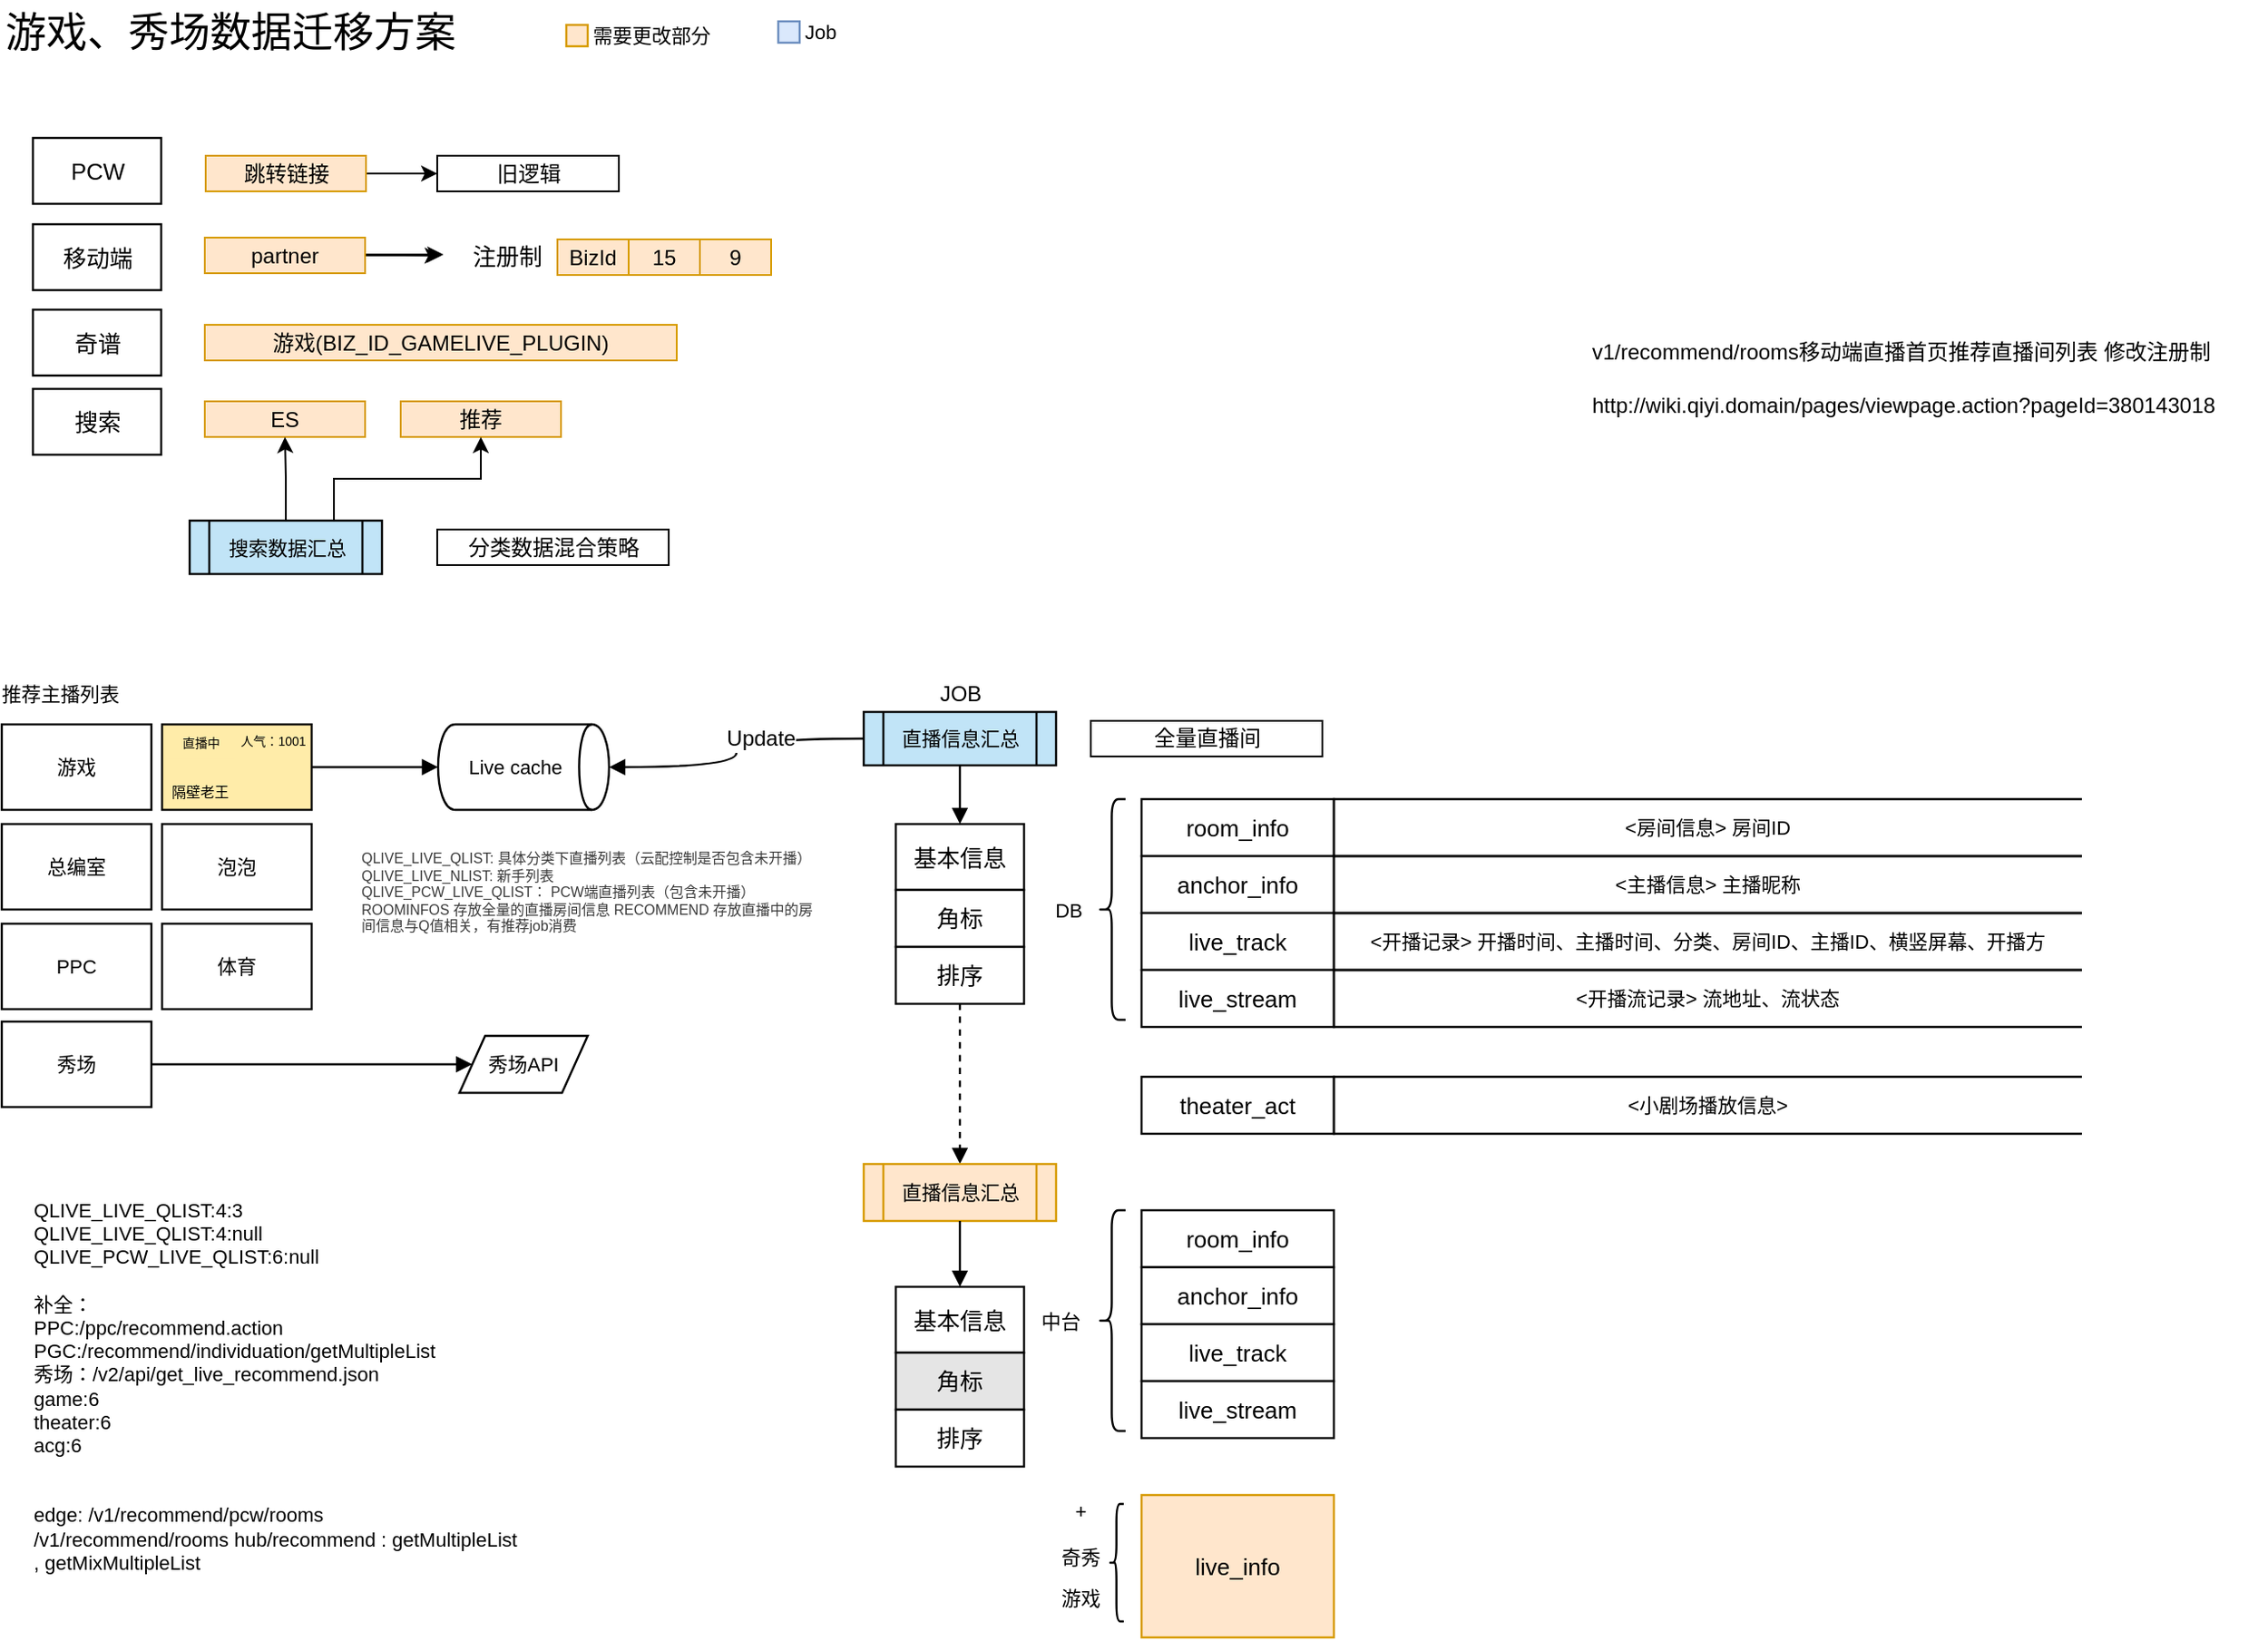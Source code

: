 <mxfile version="10.7.7" type="github"><diagram id="skRj7yBhkq7n6dOy-Ag1" name="Page-1"><mxGraphModel dx="1165" dy="663" grid="1" gridSize="10" guides="1" tooltips="1" connect="1" arrows="1" fold="1" page="1" pageScale="1" pageWidth="827" pageHeight="1169" math="0" shadow="0"><root><mxCell id="0"/><mxCell id="1" parent="0"/><mxCell id="RPP8G9Le9WKbLooMua4y-100" value="" style="strokeColor=none;fillColor=none;fontSize=11;spacing=5;strokeOpacity=100;strokeWidth=1.2;" vertex="1" parent="1"><mxGeometry x="592" y="873" width="57" height="66" as="geometry"/></mxCell><mxCell id="RPP8G9Le9WKbLooMua4y-101" value="" style="shape=curlyBracket;rounded=1;fontSize=11;spacing=5;strokeOpacity=100;strokeWidth=1.2;" vertex="1" parent="RPP8G9Le9WKbLooMua4y-100"><mxGeometry x="48.75" width="8.25" height="66" as="geometry"/></mxCell><mxCell id="RPP8G9Le9WKbLooMua4y-102" value="" style="strokeColor=none;fillColor=none;fontSize=11;spacing=5;strokeOpacity=100;strokeWidth=1.2;" vertex="1" parent="RPP8G9Le9WKbLooMua4y-100"><mxGeometry width="48.75" height="66" as="geometry"/></mxCell><mxCell id="wUOF1Uhr7Mo0igRUkZNM-8" style="edgeStyle=orthogonalEdgeStyle;rounded=0;orthogonalLoop=1;jettySize=auto;html=1;exitX=1;exitY=0.5;exitDx=0;exitDy=0;" parent="1" source="wUOF1Uhr7Mo0igRUkZNM-6" target="wUOF1Uhr7Mo0igRUkZNM-7" edge="1"><mxGeometry relative="1" as="geometry"/></mxCell><mxCell id="wUOF1Uhr7Mo0igRUkZNM-6" value="&lt;span&gt;跳转链接&lt;/span&gt;" style="rounded=0;whiteSpace=wrap;html=1;align=center;fillColor=#ffe6cc;strokeColor=#d79b00;" parent="1" vertex="1"><mxGeometry x="133.5" y="115.5" width="90" height="20" as="geometry"/></mxCell><mxCell id="wUOF1Uhr7Mo0igRUkZNM-7" value="&lt;span&gt;旧逻辑&lt;/span&gt;" style="rounded=0;whiteSpace=wrap;html=1;align=center;" parent="1" vertex="1"><mxGeometry x="263.5" y="115.5" width="102" height="20" as="geometry"/></mxCell><mxCell id="RPP8G9Le9WKbLooMua4y-1" value="v1/recommend/rooms移动端直播首页推荐直播间列表 修改注册制" style="text;html=1;" vertex="1" parent="1"><mxGeometry x="910" y="212" width="370" height="30" as="geometry"/></mxCell><mxCell id="RPP8G9Le9WKbLooMua4y-108" style="edgeStyle=orthogonalEdgeStyle;rounded=0;orthogonalLoop=1;jettySize=auto;html=1;exitX=1;exitY=0.5;exitDx=0;exitDy=0;fontSize=23;fontColor=#000000;" edge="1" parent="1" source="RPP8G9Le9WKbLooMua4y-2"><mxGeometry relative="1" as="geometry"><mxPoint x="265.5" y="171.672" as="targetPoint"/></mxGeometry></mxCell><mxCell id="RPP8G9Le9WKbLooMua4y-113" value="" style="edgeStyle=orthogonalEdgeStyle;rounded=0;orthogonalLoop=1;jettySize=auto;html=1;fontSize=23;fontColor=#000000;" edge="1" parent="1" source="RPP8G9Le9WKbLooMua4y-2"><mxGeometry relative="1" as="geometry"><mxPoint x="267" y="171" as="targetPoint"/></mxGeometry></mxCell><mxCell id="RPP8G9Le9WKbLooMua4y-2" value="&lt;span&gt;partner&lt;br&gt;&lt;/span&gt;" style="rounded=0;whiteSpace=wrap;html=1;align=center;fillColor=#ffe6cc;strokeColor=#d79b00;" vertex="1" parent="1"><mxGeometry x="133" y="161.5" width="90" height="20" as="geometry"/></mxCell><mxCell id="RPP8G9Le9WKbLooMua4y-3" value="&lt;span&gt;15&lt;br&gt;&lt;/span&gt;" style="rounded=0;whiteSpace=wrap;html=1;align=center;fillColor=#ffe6cc;strokeColor=#d79b00;" vertex="1" parent="1"><mxGeometry x="371" y="162.5" width="40" height="20" as="geometry"/></mxCell><mxCell id="RPP8G9Le9WKbLooMua4y-4" value="&lt;span&gt;9&lt;br&gt;&lt;/span&gt;" style="rounded=0;whiteSpace=wrap;html=1;align=center;fillColor=#ffe6cc;strokeColor=#d79b00;" vertex="1" parent="1"><mxGeometry x="411" y="162.5" width="40" height="20" as="geometry"/></mxCell><mxCell id="RPP8G9Le9WKbLooMua4y-5" value="&lt;span&gt;BizId&lt;br&gt;&lt;/span&gt;" style="rounded=0;whiteSpace=wrap;html=1;align=center;fillColor=#ffe6cc;strokeColor=#d79b00;" vertex="1" parent="1"><mxGeometry x="331" y="162.5" width="40" height="20" as="geometry"/></mxCell><mxCell id="RPP8G9Le9WKbLooMua4y-9" value="&lt;span&gt;游戏(&lt;/span&gt;&lt;span&gt;BIZ_ID_GAMELIVE_PLUGIN&lt;/span&gt;&lt;span&gt;)&lt;br&gt;&lt;/span&gt;" style="rounded=0;whiteSpace=wrap;html=1;align=center;fillColor=#ffe6cc;strokeColor=#d79b00;" vertex="1" parent="1"><mxGeometry x="133" y="210.5" width="265" height="20" as="geometry"/></mxCell><UserObject label="http://wiki.qiyi.domain/pages/viewpage.action?pageId=380143018" link="http://wiki.qiyi.domain/pages/viewpage.action?pageId=380143018" id="RPP8G9Le9WKbLooMua4y-11"><mxCell style="text;html=1;" vertex="1" parent="1"><mxGeometry x="910" y="242" width="380" height="30" as="geometry"/></mxCell></UserObject><mxCell id="RPP8G9Le9WKbLooMua4y-14" value="&lt;span&gt;ES&lt;br&gt;&lt;/span&gt;" style="rounded=0;whiteSpace=wrap;html=1;align=center;fillColor=#ffe6cc;strokeColor=#d79b00;" vertex="1" parent="1"><mxGeometry x="133" y="253.5" width="90" height="20" as="geometry"/></mxCell><mxCell id="RPP8G9Le9WKbLooMua4y-15" value="推荐" style="rounded=0;whiteSpace=wrap;html=1;align=center;fillColor=#ffe6cc;strokeColor=#d79b00;" vertex="1" parent="1"><mxGeometry x="243" y="253.5" width="90" height="20" as="geometry"/></mxCell><mxCell id="RPP8G9Le9WKbLooMua4y-18" value="&lt;span&gt;分类数据混合策略&lt;br&gt;&lt;/span&gt;" style="rounded=0;whiteSpace=wrap;html=1;align=center;" vertex="1" parent="1"><mxGeometry x="263.5" y="325.5" width="130" height="20" as="geometry"/></mxCell><mxCell id="RPP8G9Le9WKbLooMua4y-19" value="&lt;span&gt;全量直播间&lt;br&gt;&lt;/span&gt;" style="rounded=0;whiteSpace=wrap;html=1;align=center;" vertex="1" parent="1"><mxGeometry x="630.5" y="433" width="130" height="20" as="geometry"/></mxCell><mxCell id="RPP8G9Le9WKbLooMua4y-41" value="推荐主播列表" style="html=1;whiteSpace=wrap;fontSize=11;fontColor=#000000;align=left;spacing=0;verticalAlign=middle;strokeOpacity=100;strokeWidth=1.2;strokeColor=none;fillColor=none;" vertex="1" parent="1"><mxGeometry x="19" y="408" width="125" height="20" as="geometry"/></mxCell><mxCell id="RPP8G9Le9WKbLooMua4y-43" value="QLIVE_LIVE_QLIST:4:3&#10;QLIVE_LIVE_QLIST:4:null&#10;QLIVE_PCW_LIVE_QLIST:6:null&#10;&#10;补全：&#10;PPC:/ppc/recommend.action  &#10;PGC:/recommend/individuation/getMultipleList &#10;秀场：/v2/api/get_live_recommend.json&#10;game:6&#10;theater:6&#10;acg:6&#10;&#10;&#10;edge: /v1/recommend/pcw/rooms  /v1/recommend/rooms hub/recommend :  getMultipleList , getMixMultipleList" style="html=1;whiteSpace=wrap;fontSize=11;fontColor=#000000;align=left;spacing=0;verticalAlign=middle;strokeOpacity=100;strokeWidth=1.2;strokeColor=none;fillColor=none;" vertex="1" parent="1"><mxGeometry x="36.5" y="705" width="270" height="203" as="geometry"/></mxCell><mxCell id="RPP8G9Le9WKbLooMua4y-45" value="需要更改部分" style="html=1;whiteSpace=wrap;fontSize=11;fontColor=#000000;spacing=0;strokeOpacity=100;strokeWidth=1.2;strokeColor=none;fillColor=none;" vertex="1" parent="1"><mxGeometry x="312" y="30" width="144" height="36" as="geometry"/></mxCell><mxCell id="RPP8G9Le9WKbLooMua4y-46" value="room_info" style="html=1;whiteSpace=wrap;;fontSize=13;fontColor=#000000;spacing=5;strokeOpacity=100;strokeWidth=1.2;" vertex="1" parent="1"><mxGeometry x="659" y="477" width="108" height="32" as="geometry"/></mxCell><mxCell id="RPP8G9Le9WKbLooMua4y-47" value="anchor_info" style="html=1;whiteSpace=wrap;;fontSize=13;fontColor=#000000;spacing=5;strokeOpacity=100;strokeWidth=1.2;" vertex="1" parent="1"><mxGeometry x="659" y="509" width="108" height="32" as="geometry"/></mxCell><mxCell id="RPP8G9Le9WKbLooMua4y-48" value="live_track" style="html=1;whiteSpace=wrap;;fontSize=13;fontColor=#000000;spacing=5;strokeOpacity=100;strokeWidth=1.2;" vertex="1" parent="1"><mxGeometry x="659" y="541" width="108" height="32" as="geometry"/></mxCell><mxCell id="RPP8G9Le9WKbLooMua4y-49" value="live_stream" style="html=1;whiteSpace=wrap;;fontSize=13;fontColor=#000000;spacing=5;strokeOpacity=100;strokeWidth=1.2;" vertex="1" parent="1"><mxGeometry x="659" y="573" width="108" height="32" as="geometry"/></mxCell><mxCell id="RPP8G9Le9WKbLooMua4y-50" value="&amp;lt;开播记录&amp;gt; 开播时间、主播时间、分类、房间ID、主播ID、横竖屏幕、开播方" style="html=1;whiteSpace=wrap;shape=mxgraph.flowchart.annotation_1;fontSize=11;fontColor=#000000;spacing=5;strokeOpacity=100;strokeWidth=1.2;" vertex="1" parent="1"><mxGeometry x="767" y="541" width="420" height="32" as="geometry"/></mxCell><mxCell id="RPP8G9Le9WKbLooMua4y-51" value="&amp;lt;房间信息&amp;gt; 房间ID" style="html=1;whiteSpace=wrap;shape=mxgraph.flowchart.annotation_1;fontSize=11;fontColor=#000000;spacing=5;strokeOpacity=100;strokeWidth=1.2;" vertex="1" parent="1"><mxGeometry x="767" y="477" width="420" height="32" as="geometry"/></mxCell><mxCell id="RPP8G9Le9WKbLooMua4y-52" value="&amp;lt;主播信息&amp;gt; 主播昵称" style="html=1;whiteSpace=wrap;shape=mxgraph.flowchart.annotation_1;fontSize=11;fontColor=#000000;spacing=5;strokeOpacity=100;strokeWidth=1.2;" vertex="1" parent="1"><mxGeometry x="767" y="509" width="420" height="32" as="geometry"/></mxCell><mxCell id="RPP8G9Le9WKbLooMua4y-53" value="&amp;lt;开播流记录&amp;gt; 流地址、流状态 " style="html=1;whiteSpace=wrap;shape=mxgraph.flowchart.annotation_1;fontSize=11;fontColor=#000000;spacing=5;strokeOpacity=100;strokeWidth=1.2;" vertex="1" parent="1"><mxGeometry x="767" y="573" width="420" height="32" as="geometry"/></mxCell><mxCell id="RPP8G9Le9WKbLooMua4y-54" value="" style="html=1;whiteSpace=wrap;;fontSize=11;spacing=5;strokeOpacity=100;fillOpacity=100;fillColor=#ffeca9;strokeWidth=1.2;" vertex="1" parent="1"><mxGeometry x="109" y="435" width="84" height="48" as="geometry"/></mxCell><mxCell id="RPP8G9Le9WKbLooMua4y-55" value="总编室" style="html=1;whiteSpace=wrap;;fontSize=11;fontColor=#000000;spacing=5;strokeOpacity=100;strokeWidth=1.2;" vertex="1" parent="1"><mxGeometry x="19" y="491" width="84" height="48" as="geometry"/></mxCell><mxCell id="RPP8G9Le9WKbLooMua4y-56" value="泡泡" style="html=1;whiteSpace=wrap;;fontSize=11;fontColor=#000000;spacing=5;strokeOpacity=100;strokeWidth=1.2;" vertex="1" parent="1"><mxGeometry x="109" y="491" width="84" height="48" as="geometry"/></mxCell><mxCell id="RPP8G9Le9WKbLooMua4y-57" value="隔壁老王" style="html=1;whiteSpace=wrap;fontSize=8;fontColor=#000000;spacing=0;strokeOpacity=100;strokeWidth=1.2;strokeColor=none;fillColor=none;" vertex="1" parent="1"><mxGeometry x="109" y="463" width="43" height="20" as="geometry"/></mxCell><mxCell id="RPP8G9Le9WKbLooMua4y-58" value="人气：1001" style="html=1;whiteSpace=wrap;fontSize=7;fontColor=#000000;spacing=0;strokeOpacity=100;strokeWidth=1.2;strokeColor=none;fillColor=none;" vertex="1" parent="1"><mxGeometry x="150" y="435" width="43" height="20" as="geometry"/></mxCell><mxCell id="RPP8G9Le9WKbLooMua4y-59" value="直播中" style="html=1;whiteSpace=wrap;;fontSize=7;fontColor=#000000;spacing=5;verticalAlign=middle;strokeColor=none;fillOpacity=100;fillColor=#ffeca9;strokeWidth=0;align=center;" vertex="1" parent="1"><mxGeometry x="111.5" y="437.0" width="38" height="17" as="geometry"/></mxCell><mxCell id="RPP8G9Le9WKbLooMua4y-60" value="游戏" style="html=1;whiteSpace=wrap;;fontSize=11;fontColor=#000000;spacing=5;strokeOpacity=100;strokeWidth=1.2;" vertex="1" parent="1"><mxGeometry x="19" y="435" width="84" height="48" as="geometry"/></mxCell><mxCell id="RPP8G9Le9WKbLooMua4y-61" value="Live cache" style="html=1;whiteSpace=wrap;shape=cylinder;direction=south;size=0.1;anchorPointDirection=0;boundedLbl=1;;fontSize=11;fontColor=#000000;spacing=5;strokeOpacity=100;strokeWidth=1.2;" vertex="1" parent="1"><mxGeometry x="264" y="435" width="96" height="48" as="geometry"/></mxCell><mxCell id="RPP8G9Le9WKbLooMua4y-62" value="PPC" style="html=1;whiteSpace=wrap;;fontSize=11;fontColor=#000000;spacing=5;strokeOpacity=100;strokeWidth=1.2;" vertex="1" parent="1"><mxGeometry x="19" y="547" width="84" height="48" as="geometry"/></mxCell><mxCell id="RPP8G9Le9WKbLooMua4y-63" value="体育" style="html=1;whiteSpace=wrap;;fontSize=11;fontColor=#000000;spacing=5;strokeOpacity=100;strokeWidth=1.2;" vertex="1" parent="1"><mxGeometry x="109" y="547" width="84" height="48" as="geometry"/></mxCell><mxCell id="RPP8G9Le9WKbLooMua4y-64" value="" style="html=1;jettySize=18;fontSize=11;strokeWidth=1.2;rounded=1;arcSize=0;edgeStyle=orthogonalEdgeStyle;curved=1;startArrow=none;endArrow=block;endFill=1;exitX=1.007;exitY=0.5;exitPerimeter=1;entryX=-0.006;entryY=0.5;entryPerimeter=1;" edge="1" parent="1" source="RPP8G9Le9WKbLooMua4y-54" target="RPP8G9Le9WKbLooMua4y-61"><mxGeometry width="100" height="100" relative="1" as="geometry"/></mxCell><mxCell id="RPP8G9Le9WKbLooMua4y-65" value="" style="strokeColor=none;fillColor=none;fontSize=11;spacing=5;strokeOpacity=100;strokeWidth=1.2;" vertex="1" parent="1"><mxGeometry x="602" y="477" width="48" height="124" as="geometry"/></mxCell><mxCell id="RPP8G9Le9WKbLooMua4y-66" value="" style="shape=curlyBracket;rounded=1;fontSize=11;spacing=5;strokeOpacity=100;strokeWidth=1.2;" vertex="1" parent="RPP8G9Le9WKbLooMua4y-65"><mxGeometry x="32.5" width="15.5" height="124" as="geometry"/></mxCell><mxCell id="RPP8G9Le9WKbLooMua4y-67" value="DB" style="strokeColor=none;fillColor=none;fontSize=11;spacing=5;strokeOpacity=100;strokeWidth=1.2;" vertex="1" parent="RPP8G9Le9WKbLooMua4y-65"><mxGeometry width="32.5" height="124" as="geometry"/></mxCell><mxCell id="RPP8G9Le9WKbLooMua4y-68" value="直播信息汇总" style="html=1;whiteSpace=wrap;shape=process;fontSize=11;fontColor=#000000;spacing=5;strokeOpacity=100;fillOpacity=100;fillColor=#c1e4f7;strokeWidth=1.2;" vertex="1" parent="1"><mxGeometry x="503" y="428" width="108" height="30" as="geometry"/></mxCell><mxCell id="RPP8G9Le9WKbLooMua4y-69" value="" style="html=1;jettySize=18;fontSize=11;strokeWidth=1.2;rounded=1;arcSize=0;edgeStyle=orthogonalEdgeStyle;curved=1;startArrow=none;endArrow=block;endFill=1;exitX=0.5;exitY=1.02;exitPerimeter=1;entryX=0.5;entryY=-0.016;entryPerimeter=1;" edge="1" parent="1" source="RPP8G9Le9WKbLooMua4y-68" target="RPP8G9Le9WKbLooMua4y-74"><mxGeometry width="100" height="100" relative="1" as="geometry"/></mxCell><mxCell id="RPP8G9Le9WKbLooMua4y-70" value="" style="html=1;jettySize=18;fontSize=11;strokeWidth=1.2;rounded=1;arcSize=0;edgeStyle=orthogonalEdgeStyle;curved=1;startArrow=none;endArrow=block;endFill=1;exitX=-0.006;exitY=0.5;exitPerimeter=1;entryX=1.006;entryY=0.5;entryPerimeter=1;" edge="1" parent="1" source="RPP8G9Le9WKbLooMua4y-68" target="RPP8G9Le9WKbLooMua4y-61"><mxGeometry width="100" height="100" relative="1" as="geometry"/></mxCell><mxCell id="RPP8G9Le9WKbLooMua4y-71" value="Update" style="text;html=1;resizable=0;labelBackgroundColor=#ffffff;align=center;verticalAlign=middle;" vertex="1" parent="RPP8G9Le9WKbLooMua4y-70"><mxGeometry x="-0.269" relative="1" as="geometry"/></mxCell><mxCell id="RPP8G9Le9WKbLooMua4y-72" value="theater_act" style="html=1;whiteSpace=wrap;;fontSize=13;fontColor=#000000;spacing=5;strokeOpacity=100;strokeWidth=1.2;" vertex="1" parent="1"><mxGeometry x="659" y="633" width="108" height="32" as="geometry"/></mxCell><mxCell id="RPP8G9Le9WKbLooMua4y-73" value="&amp;lt;小剧场播放信息&amp;gt; " style="html=1;whiteSpace=wrap;shape=mxgraph.flowchart.annotation_1;fontSize=11;fontColor=#000000;spacing=5;strokeOpacity=100;strokeWidth=1.2;" vertex="1" parent="1"><mxGeometry x="767" y="633" width="420" height="32" as="geometry"/></mxCell><mxCell id="RPP8G9Le9WKbLooMua4y-74" value="基本信息" style="html=1;whiteSpace=wrap;;fontSize=13;fontColor=#000000;spacing=5;strokeOpacity=100;strokeWidth=1.2;" vertex="1" parent="1"><mxGeometry x="521" y="491" width="72" height="37" as="geometry"/></mxCell><mxCell id="RPP8G9Le9WKbLooMua4y-75" value="角标" style="html=1;whiteSpace=wrap;;fontSize=13;fontColor=#000000;spacing=5;strokeOpacity=100;strokeWidth=1.2;" vertex="1" parent="1"><mxGeometry x="521" y="528" width="72" height="32" as="geometry"/></mxCell><mxCell id="RPP8G9Le9WKbLooMua4y-76" value="排序" style="html=1;whiteSpace=wrap;;fontSize=13;fontColor=#000000;spacing=5;strokeOpacity=100;strokeWidth=1.2;" vertex="1" parent="1"><mxGeometry x="521" y="560" width="72" height="32" as="geometry"/></mxCell><mxCell id="RPP8G9Le9WKbLooMua4y-77" value="QLIVE_LIVE_QLIST: 具体分类下直播列表（云配控制是否包含未开播）&#10;QLIVE_LIVE_NLIST: 新手列表&#10;QLIVE_PCW_LIVE_QLIST： PCW端直播列表（包含未开播）&#10;ROOMINFOS 存放全量的直播房间信息 RECOMMEND 存放直播中的房间信息与Q值相关，有推荐job消费&#10;&#10;&#10;" style="html=1;whiteSpace=wrap;;fontSize=8;fontColor=#3a3a3a;spacing=5;verticalAlign=top;strokeColor=none;fillOpacity=0;fillColor=#ffffff;strokeWidth=0;align=left;" vertex="1" parent="1"><mxGeometry x="216" y="496" width="264" height="74" as="geometry"/></mxCell><mxCell id="RPP8G9Le9WKbLooMua4y-78" value="秀场" style="html=1;whiteSpace=wrap;;fontSize=11;fontColor=#000000;spacing=5;strokeOpacity=100;strokeWidth=1.2;" vertex="1" parent="1"><mxGeometry x="19" y="602" width="84" height="48" as="geometry"/></mxCell><mxCell id="RPP8G9Le9WKbLooMua4y-79" value="秀场API" style="html=1;whiteSpace=wrap;shape=parallelogram;perimeter=parallelogramPerimeter;anchorPointDirection=0;fontSize=11;fontColor=#000000;spacing=5;strokeOpacity=100;strokeWidth=1.2;" vertex="1" parent="1"><mxGeometry x="276" y="610" width="72" height="32" as="geometry"/></mxCell><mxCell id="RPP8G9Le9WKbLooMua4y-80" value="" style="html=1;jettySize=18;fontSize=11;strokeWidth=1.2;rounded=1;arcSize=0;edgeStyle=orthogonalEdgeStyle;startArrow=none;endArrow=block;endFill=1;exitX=1.007;exitY=0.5;exitPerimeter=1;entryX=0.051;entryY=0.5;entryPerimeter=1;" edge="1" parent="1" source="RPP8G9Le9WKbLooMua4y-78" target="RPP8G9Le9WKbLooMua4y-79"><mxGeometry width="100" height="100" relative="1" as="geometry"/></mxCell><mxCell id="RPP8G9Le9WKbLooMua4y-81" value="room_info" style="html=1;whiteSpace=wrap;;fontSize=13;fontColor=#000000;spacing=5;strokeOpacity=100;strokeWidth=1.2;" vertex="1" parent="1"><mxGeometry x="659" y="708" width="108" height="32" as="geometry"/></mxCell><mxCell id="RPP8G9Le9WKbLooMua4y-82" value="anchor_info" style="html=1;whiteSpace=wrap;;fontSize=13;fontColor=#000000;spacing=5;strokeOpacity=100;strokeWidth=1.2;" vertex="1" parent="1"><mxGeometry x="659" y="740" width="108" height="32" as="geometry"/></mxCell><mxCell id="RPP8G9Le9WKbLooMua4y-83" value="live_track" style="html=1;whiteSpace=wrap;;fontSize=13;fontColor=#000000;spacing=5;strokeOpacity=100;strokeWidth=1.2;" vertex="1" parent="1"><mxGeometry x="659" y="772" width="108" height="32" as="geometry"/></mxCell><mxCell id="RPP8G9Le9WKbLooMua4y-84" value="live_stream" style="html=1;whiteSpace=wrap;;fontSize=13;fontColor=#000000;spacing=5;strokeOpacity=100;strokeWidth=1.2;" vertex="1" parent="1"><mxGeometry x="659" y="804" width="108" height="32" as="geometry"/></mxCell><mxCell id="RPP8G9Le9WKbLooMua4y-85" value="" style="strokeColor=none;fillColor=none;fontSize=11;spacing=5;strokeOpacity=100;strokeWidth=1.2;" vertex="1" parent="1"><mxGeometry x="593" y="708" width="57" height="124" as="geometry"/></mxCell><mxCell id="RPP8G9Le9WKbLooMua4y-86" value="" style="shape=curlyBracket;rounded=1;fontSize=11;spacing=5;strokeOpacity=100;strokeWidth=1.2;" vertex="1" parent="RPP8G9Le9WKbLooMua4y-85"><mxGeometry x="41.5" width="15.5" height="124" as="geometry"/></mxCell><mxCell id="RPP8G9Le9WKbLooMua4y-87" value="中台" style="strokeColor=none;fillColor=none;fontSize=11;spacing=5;strokeOpacity=100;strokeWidth=1.2;" vertex="1" parent="RPP8G9Le9WKbLooMua4y-85"><mxGeometry width="41.5" height="124" as="geometry"/></mxCell><mxCell id="RPP8G9Le9WKbLooMua4y-88" value="live_info" style="html=1;whiteSpace=wrap;;fontSize=13;spacing=5;strokeOpacity=100;fillOpacity=100;fillColor=#ffe6cc;strokeWidth=1.2;strokeColor=#d79b00;" vertex="1" parent="1"><mxGeometry x="659" y="868" width="108" height="80" as="geometry"/></mxCell><mxCell id="RPP8G9Le9WKbLooMua4y-90" value="" style="html=1;jettySize=18;fontSize=11;dashed=1;strokeWidth=1.2;rounded=1;arcSize=0;edgeStyle=orthogonalEdgeStyle;curved=1;startArrow=none;endArrow=block;endFill=1;exitX=0.5;exitY=1.019;exitPerimeter=1;entryX=0.5;entryY=-0.019;entryPerimeter=1;" edge="1" parent="1" source="RPP8G9Le9WKbLooMua4y-76" target="RPP8G9Le9WKbLooMua4y-96"><mxGeometry width="100" height="100" relative="1" as="geometry"/></mxCell><mxCell id="RPP8G9Le9WKbLooMua4y-91" value="基本信息" style="html=1;whiteSpace=wrap;;fontSize=13;fontColor=#000000;spacing=5;strokeOpacity=100;strokeWidth=1.2;" vertex="1" parent="1"><mxGeometry x="521" y="751" width="72" height="37" as="geometry"/></mxCell><mxCell id="RPP8G9Le9WKbLooMua4y-92" value="角标" style="html=1;whiteSpace=wrap;;fontSize=13;fontColor=#000000;spacing=5;strokeOpacity=100;fillOpacity=100;fillColor=#e5e5e5;strokeWidth=1.2;" vertex="1" parent="1"><mxGeometry x="521" y="788" width="72" height="32" as="geometry"/></mxCell><mxCell id="RPP8G9Le9WKbLooMua4y-93" value="排序" style="html=1;whiteSpace=wrap;;fontSize=13;fontColor=#000000;spacing=5;strokeOpacity=100;strokeWidth=1.2;" vertex="1" parent="1"><mxGeometry x="521" y="820" width="72" height="32" as="geometry"/></mxCell><mxCell id="RPP8G9Le9WKbLooMua4y-94" value="注册制" style="html=1;whiteSpace=wrap;;fontSize=13;spacing=5;strokeOpacity=100;strokeWidth=1.2;strokeColor=none;fillColor=none;" vertex="1" parent="1"><mxGeometry x="266.5" y="153" width="72" height="37" as="geometry"/></mxCell><mxCell id="RPP8G9Le9WKbLooMua4y-95" value="搜索" style="html=1;whiteSpace=wrap;;fontSize=13;fontColor=#000000;spacing=5;strokeOpacity=100;strokeWidth=1.2;" vertex="1" parent="1"><mxGeometry x="36.5" y="246.5" width="72" height="37" as="geometry"/></mxCell><mxCell id="RPP8G9Le9WKbLooMua4y-96" value="直播信息汇总" style="html=1;whiteSpace=wrap;shape=process;fontSize=11;spacing=5;strokeOpacity=100;fillOpacity=100;fillColor=#ffe6cc;strokeWidth=1.2;strokeColor=#d79b00;" vertex="1" parent="1"><mxGeometry x="503" y="682" width="108" height="32" as="geometry"/></mxCell><mxCell id="RPP8G9Le9WKbLooMua4y-97" value="" style="html=1;jettySize=18;fontSize=11;strokeWidth=1.2;rounded=1;arcSize=0;edgeStyle=orthogonalEdgeStyle;startArrow=none;endArrow=block;endFill=1;exitX=0.5;exitY=1.019;exitPerimeter=1;entryX=0.5;entryY=-0.016;entryPerimeter=1;" edge="1" parent="1" source="RPP8G9Le9WKbLooMua4y-96" target="RPP8G9Le9WKbLooMua4y-91"><mxGeometry width="100" height="100" relative="1" as="geometry"/></mxCell><mxCell id="RPP8G9Le9WKbLooMua4y-98" value="奇谱" style="html=1;whiteSpace=wrap;;fontSize=13;fontColor=#000000;spacing=5;strokeOpacity=100;strokeWidth=1.2;" vertex="1" parent="1"><mxGeometry x="36.5" y="202" width="72" height="37" as="geometry"/></mxCell><mxCell id="RPP8G9Le9WKbLooMua4y-99" value="" style="html=1;whiteSpace=wrap;;fontSize=11;spacing=5;strokeOpacity=100;fillOpacity=100;fillColor=#ffe6cc;strokeWidth=1.2;strokeColor=#d79b00;" vertex="1" parent="1"><mxGeometry x="336" y="42" width="12" height="12" as="geometry"/></mxCell><mxCell id="RPP8G9Le9WKbLooMua4y-103" value="&lt;span&gt;JOB&lt;/span&gt;" style="text;html=1;resizable=0;points=[];autosize=1;align=center;verticalAlign=top;spacingTop=-4;" vertex="1" parent="1"><mxGeometry x="537" y="408" width="40" height="20" as="geometry"/></mxCell><mxCell id="RPP8G9Le9WKbLooMua4y-104" value="游戏、秀场数据迁移方案" style="text;html=1;resizable=0;points=[];autosize=1;align=left;verticalAlign=top;spacingTop=-4;fontColor=#000000;fontSize=23;" vertex="1" parent="1"><mxGeometry x="19" y="30" width="150" height="20" as="geometry"/></mxCell><mxCell id="RPP8G9Le9WKbLooMua4y-105" value="PCW" style="html=1;whiteSpace=wrap;;fontSize=13;fontColor=#000000;spacing=5;strokeOpacity=100;strokeWidth=1.2;" vertex="1" parent="1"><mxGeometry x="36.5" y="105.5" width="72" height="37" as="geometry"/></mxCell><mxCell id="RPP8G9Le9WKbLooMua4y-106" value="移动端" style="html=1;whiteSpace=wrap;;fontSize=13;fontColor=#000000;spacing=5;strokeOpacity=100;strokeWidth=1.2;" vertex="1" parent="1"><mxGeometry x="36.5" y="154" width="72" height="37" as="geometry"/></mxCell><mxCell id="RPP8G9Le9WKbLooMua4y-112" style="edgeStyle=orthogonalEdgeStyle;rounded=0;orthogonalLoop=1;jettySize=auto;html=1;exitX=0.5;exitY=0;exitDx=0;exitDy=0;fontSize=23;fontColor=#000000;entryX=0.5;entryY=1;entryDx=0;entryDy=0;" edge="1" parent="1" source="RPP8G9Le9WKbLooMua4y-111" target="RPP8G9Le9WKbLooMua4y-14"><mxGeometry relative="1" as="geometry"><mxPoint x="640.0" y="285" as="targetPoint"/></mxGeometry></mxCell><mxCell id="RPP8G9Le9WKbLooMua4y-115" style="edgeStyle=orthogonalEdgeStyle;rounded=0;orthogonalLoop=1;jettySize=auto;html=1;exitX=0.75;exitY=0;exitDx=0;exitDy=0;entryX=0.5;entryY=1;entryDx=0;entryDy=0;fontSize=23;fontColor=#000000;" edge="1" parent="1" source="RPP8G9Le9WKbLooMua4y-111" target="RPP8G9Le9WKbLooMua4y-15"><mxGeometry relative="1" as="geometry"/></mxCell><mxCell id="RPP8G9Le9WKbLooMua4y-111" value="搜索数据汇总" style="html=1;whiteSpace=wrap;shape=process;fontSize=11;fontColor=#000000;spacing=5;strokeOpacity=100;fillOpacity=100;fillColor=#c1e4f7;strokeWidth=1.2;" vertex="1" parent="1"><mxGeometry x="124.5" y="320.5" width="108" height="30" as="geometry"/></mxCell><mxCell id="RPP8G9Le9WKbLooMua4y-116" value="" style="group" vertex="1" connectable="0" parent="1"><mxGeometry x="590" y="872" width="70" height="72" as="geometry"/></mxCell><mxCell id="RPP8G9Le9WKbLooMua4y-44" value="+&#10;&#10;奇秀" style="html=1;whiteSpace=wrap;fontSize=11;fontColor=#000000;spacing=0;strokeOpacity=100;strokeWidth=1.2;strokeColor=none;fillColor=none;" vertex="1" parent="RPP8G9Le9WKbLooMua4y-116"><mxGeometry width="70" height="36" as="geometry"/></mxCell><mxCell id="RPP8G9Le9WKbLooMua4y-89" value="游戏" style="html=1;whiteSpace=wrap;fontSize=11;spacing=0;strokeOpacity=100;strokeWidth=1.2;strokeColor=none;fillColor=none;" vertex="1" parent="RPP8G9Le9WKbLooMua4y-116"><mxGeometry y="36" width="70" height="36" as="geometry"/></mxCell><mxCell id="RPP8G9Le9WKbLooMua4y-117" value="Job&lt;br&gt;" style="html=1;whiteSpace=wrap;fontSize=11;fontColor=#000000;spacing=0;strokeOpacity=100;strokeWidth=1.2;strokeColor=none;fillColor=none;align=left;" vertex="1" parent="1"><mxGeometry x="470" y="28" width="40" height="36" as="geometry"/></mxCell><mxCell id="RPP8G9Le9WKbLooMua4y-118" value="" style="html=1;whiteSpace=wrap;;fontSize=11;spacing=5;strokeOpacity=100;fillOpacity=100;fillColor=#dae8fc;strokeWidth=1.2;strokeColor=#6c8ebf;" vertex="1" parent="1"><mxGeometry x="455" y="40" width="12" height="12" as="geometry"/></mxCell></root></mxGraphModel></diagram></mxfile>